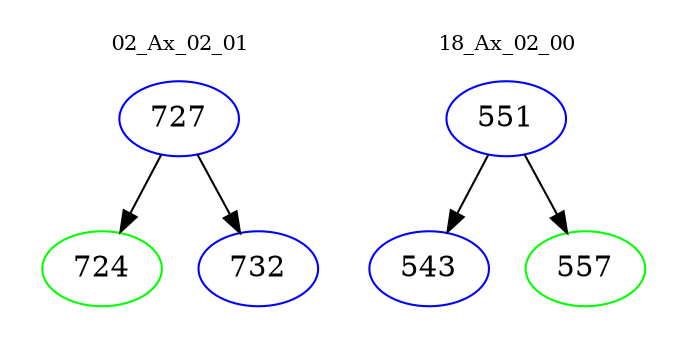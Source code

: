 digraph{
subgraph cluster_0 {
color = white
label = "02_Ax_02_01";
fontsize=10;
T0_727 [label="727", color="blue"]
T0_727 -> T0_724 [color="black"]
T0_724 [label="724", color="green"]
T0_727 -> T0_732 [color="black"]
T0_732 [label="732", color="blue"]
}
subgraph cluster_1 {
color = white
label = "18_Ax_02_00";
fontsize=10;
T1_551 [label="551", color="blue"]
T1_551 -> T1_543 [color="black"]
T1_543 [label="543", color="blue"]
T1_551 -> T1_557 [color="black"]
T1_557 [label="557", color="green"]
}
}
